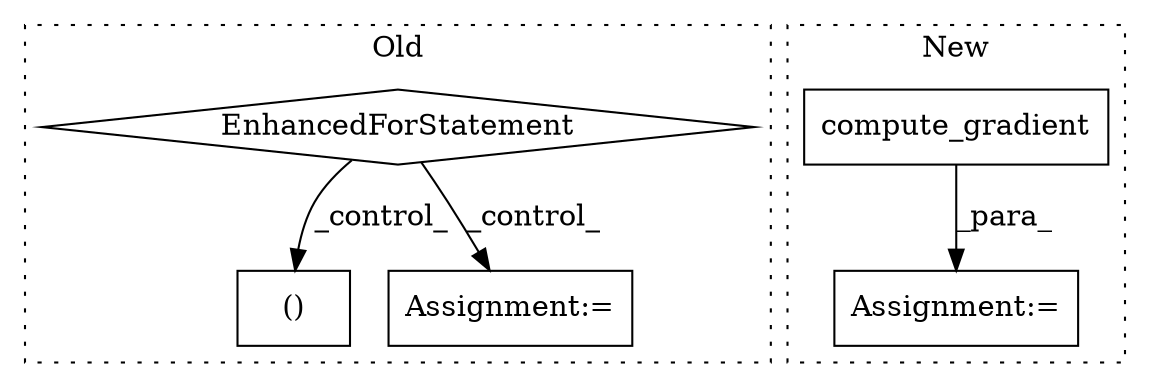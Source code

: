 digraph G {
subgraph cluster0 {
1 [label="EnhancedForStatement" a="70" s="3161,3239" l="57,2" shape="diamond"];
3 [label="()" a="106" s="3493" l="15" shape="box"];
5 [label="Assignment:=" a="7" s="3256" l="1" shape="box"];
label = "Old";
style="dotted";
}
subgraph cluster1 {
2 [label="compute_gradient" a="32" s="3142" l="18" shape="box"];
4 [label="Assignment:=" a="7" s="3136" l="1" shape="box"];
label = "New";
style="dotted";
}
1 -> 3 [label="_control_"];
1 -> 5 [label="_control_"];
2 -> 4 [label="_para_"];
}